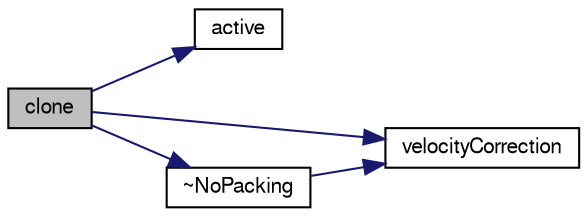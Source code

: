 digraph "clone"
{
  bgcolor="transparent";
  edge [fontname="FreeSans",fontsize="10",labelfontname="FreeSans",labelfontsize="10"];
  node [fontname="FreeSans",fontsize="10",shape=record];
  rankdir="LR";
  Node10 [label="clone",height=0.2,width=0.4,color="black", fillcolor="grey75", style="filled", fontcolor="black"];
  Node10 -> Node11 [color="midnightblue",fontsize="10",style="solid",fontname="FreeSans"];
  Node11 [label="active",height=0.2,width=0.4,color="black",URL="$a24258.html#ad9735e23cb0888fb98e1c5893aecff7e",tooltip="Return the model &#39;active&#39; status. "];
  Node10 -> Node12 [color="midnightblue",fontsize="10",style="solid",fontname="FreeSans"];
  Node12 [label="velocityCorrection",height=0.2,width=0.4,color="black",URL="$a24258.html#a6984dfff01e81d1339e3e3a7ebb0633c",tooltip="Calculate the velocity correction. "];
  Node10 -> Node13 [color="midnightblue",fontsize="10",style="solid",fontname="FreeSans"];
  Node13 [label="~NoPacking",height=0.2,width=0.4,color="black",URL="$a24258.html#ab7c3bbef10284456a1c6f51ccf9246e3",tooltip="Destructor. "];
  Node13 -> Node12 [color="midnightblue",fontsize="10",style="solid",fontname="FreeSans"];
}

